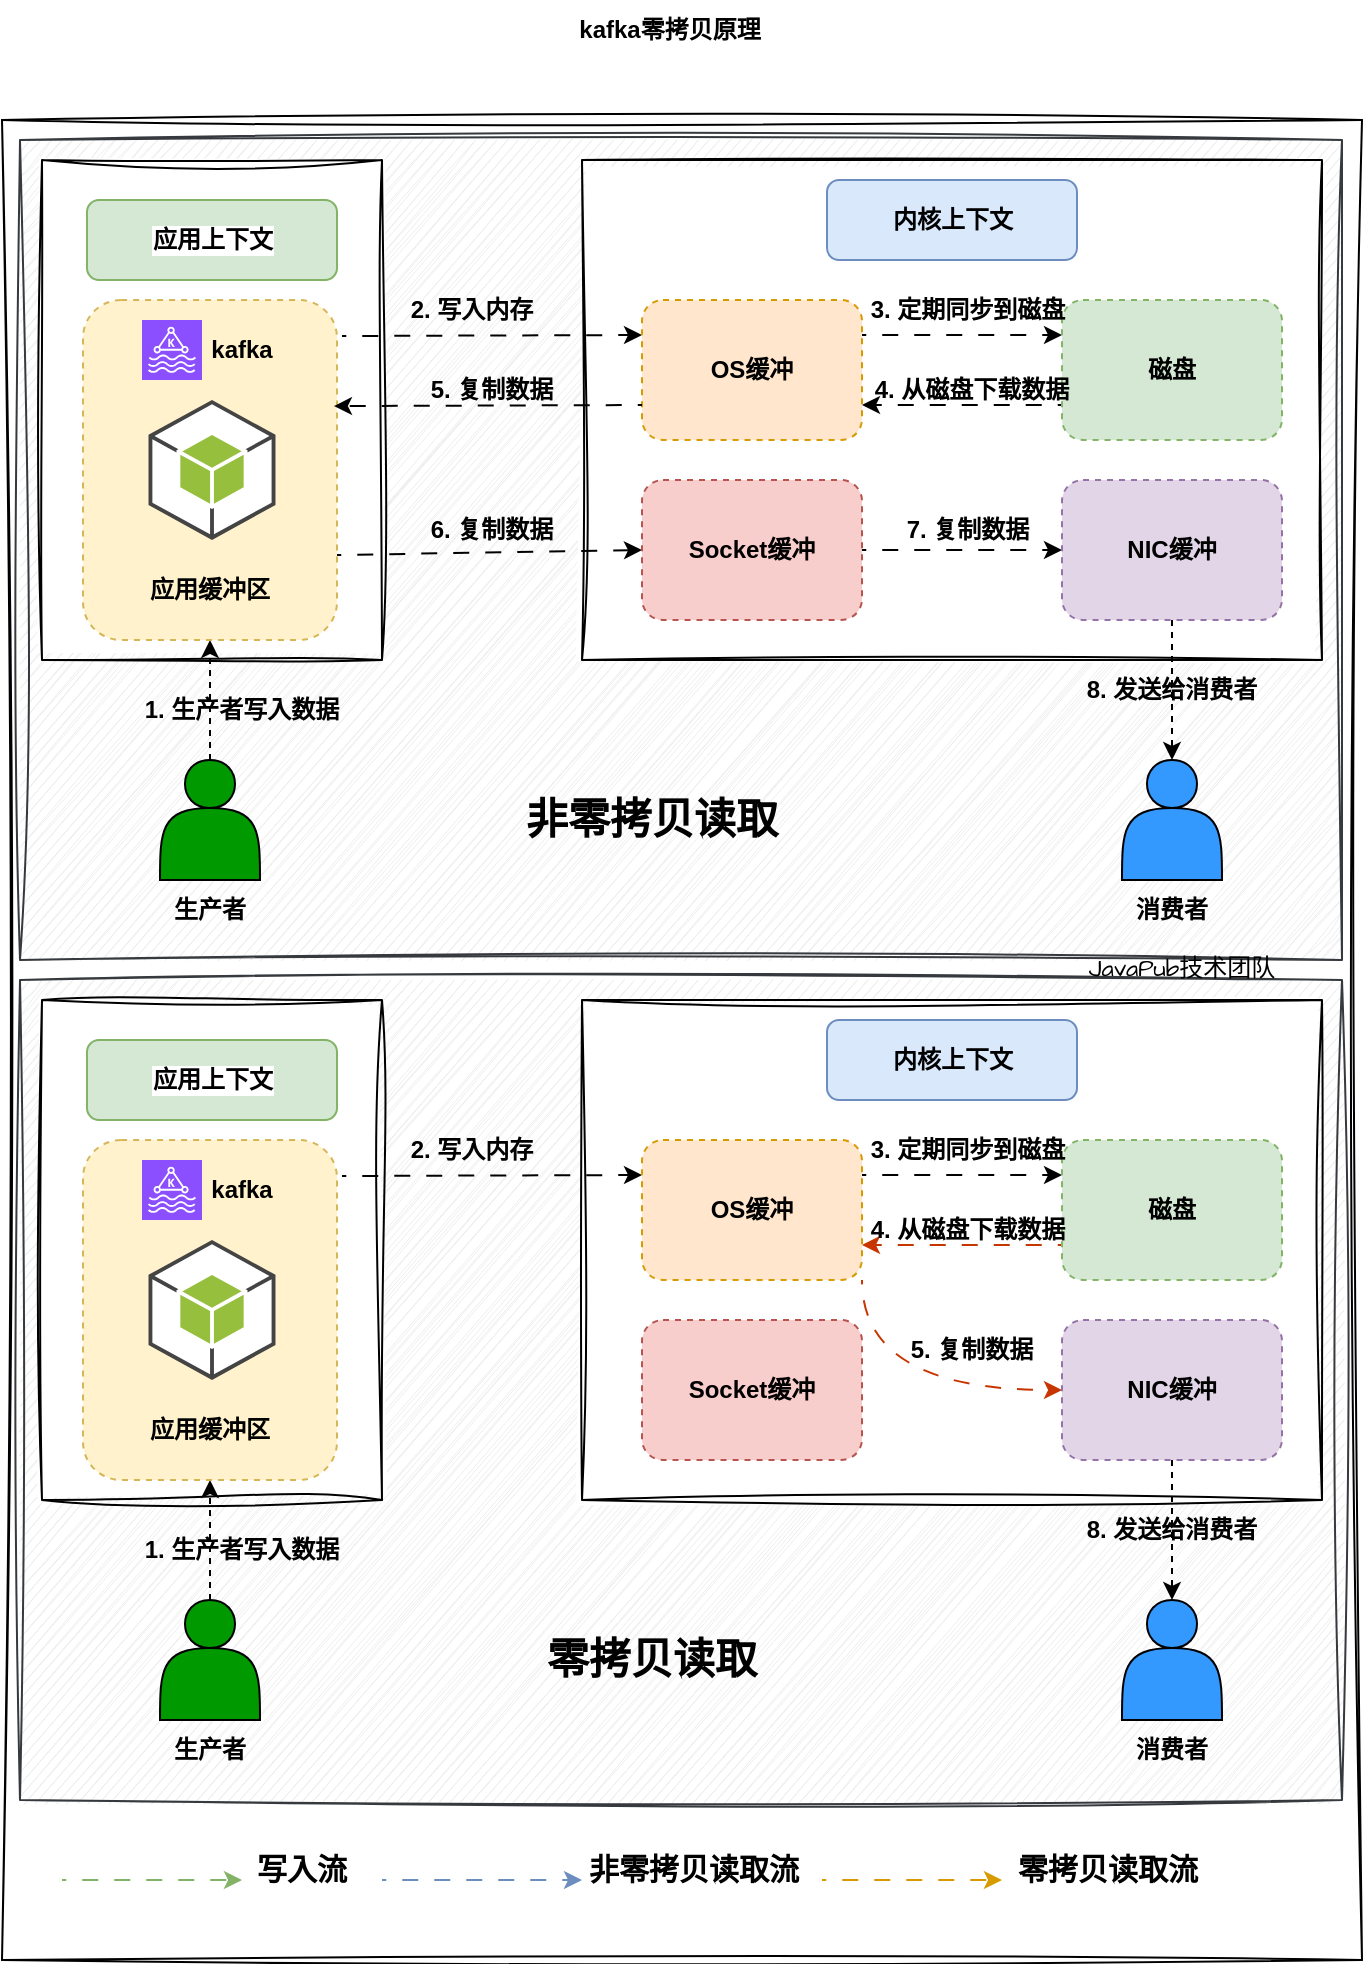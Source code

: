 <mxfile version="24.8.6">
  <diagram name="第 1 页" id="xZUxVmO0QzyeE03tcNul">
    <mxGraphModel dx="2074" dy="1121" grid="1" gridSize="10" guides="1" tooltips="1" connect="1" arrows="1" fold="1" page="1" pageScale="1" pageWidth="827" pageHeight="1169" math="0" shadow="0">
      <root>
        <mxCell id="0" />
        <mxCell id="1" parent="0" />
        <mxCell id="9CL9zmP4LFPNfcUy790W-1" value="" style="endArrow=none;html=1;rounded=0;sketch=1;hachureGap=4;jiggle=2;curveFitting=1;fontFamily=Architects Daughter;fontSource=https%3A%2F%2Ffonts.googleapis.com%2Fcss%3Ffamily%3DArchitects%2BDaughter;" parent="1" edge="1">
          <mxGeometry width="50" height="50" relative="1" as="geometry">
            <mxPoint x="80" y="120" as="sourcePoint" />
            <mxPoint x="760" y="120" as="targetPoint" />
          </mxGeometry>
        </mxCell>
        <mxCell id="9CL9zmP4LFPNfcUy790W-2" value="" style="endArrow=none;html=1;rounded=0;sketch=1;hachureGap=4;jiggle=2;curveFitting=1;fontFamily=Architects Daughter;fontSource=https%3A%2F%2Ffonts.googleapis.com%2Fcss%3Ffamily%3DArchitects%2BDaughter;" parent="1" edge="1">
          <mxGeometry width="50" height="50" relative="1" as="geometry">
            <mxPoint x="80" y="120" as="sourcePoint" />
            <mxPoint x="80" y="1040" as="targetPoint" />
          </mxGeometry>
        </mxCell>
        <mxCell id="9CL9zmP4LFPNfcUy790W-3" value="" style="endArrow=none;html=1;rounded=0;sketch=1;hachureGap=4;jiggle=2;curveFitting=1;fontFamily=Architects Daughter;fontSource=https%3A%2F%2Ffonts.googleapis.com%2Fcss%3Ffamily%3DArchitects%2BDaughter;" parent="1" edge="1">
          <mxGeometry width="50" height="50" relative="1" as="geometry">
            <mxPoint x="80" y="1040" as="sourcePoint" />
            <mxPoint x="760" y="1040" as="targetPoint" />
          </mxGeometry>
        </mxCell>
        <mxCell id="9CL9zmP4LFPNfcUy790W-4" value="" style="endArrow=none;html=1;rounded=0;sketch=1;hachureGap=4;jiggle=2;curveFitting=1;fontFamily=Architects Daughter;fontSource=https%3A%2F%2Ffonts.googleapis.com%2Fcss%3Ffamily%3DArchitects%2BDaughter;" parent="1" edge="1">
          <mxGeometry width="50" height="50" relative="1" as="geometry">
            <mxPoint x="760" y="120" as="sourcePoint" />
            <mxPoint x="760" y="1040" as="targetPoint" />
          </mxGeometry>
        </mxCell>
        <mxCell id="9CL9zmP4LFPNfcUy790W-5" value="kafka零拷贝原理" style="text;html=1;align=center;verticalAlign=middle;whiteSpace=wrap;rounded=0;fontFamily=Helvetica;fontStyle=1" parent="1" vertex="1">
          <mxGeometry x="339" y="60" width="150" height="30" as="geometry" />
        </mxCell>
        <mxCell id="9CL9zmP4LFPNfcUy790W-6" value="" style="rounded=0;whiteSpace=wrap;html=1;sketch=1;hachureGap=4;jiggle=2;curveFitting=1;fontFamily=Architects Daughter;fontSource=https%3A%2F%2Ffonts.googleapis.com%2Fcss%3Ffamily%3DArchitects%2BDaughter;fillColor=#eeeeee;strokeColor=#36393d;" parent="1" vertex="1">
          <mxGeometry x="89" y="130" width="661" height="410" as="geometry" />
        </mxCell>
        <mxCell id="9CL9zmP4LFPNfcUy790W-8" value="" style="rounded=0;whiteSpace=wrap;html=1;sketch=1;hachureGap=4;jiggle=2;curveFitting=1;fontFamily=Architects Daughter;fontSource=https%3A%2F%2Ffonts.googleapis.com%2Fcss%3Ffamily%3DArchitects%2BDaughter;" parent="1" vertex="1">
          <mxGeometry x="100" y="140" width="170" height="250" as="geometry" />
        </mxCell>
        <mxCell id="9CL9zmP4LFPNfcUy790W-9" value="" style="rounded=0;whiteSpace=wrap;html=1;sketch=1;hachureGap=4;jiggle=2;curveFitting=1;fontFamily=Architects Daughter;fontSource=https%3A%2F%2Ffonts.googleapis.com%2Fcss%3Ffamily%3DArchitects%2BDaughter;" parent="1" vertex="1">
          <mxGeometry x="370" y="140" width="370" height="250" as="geometry" />
        </mxCell>
        <mxCell id="ygq_wts_tE9H-VwJx9VZ-4" style="edgeStyle=orthogonalEdgeStyle;rounded=0;hachureGap=4;orthogonalLoop=1;jettySize=auto;html=1;exitX=0.5;exitY=0;exitDx=0;exitDy=0;entryX=0.5;entryY=1;entryDx=0;entryDy=0;fontFamily=Architects Daughter;fontSource=https%3A%2F%2Ffonts.googleapis.com%2Fcss%3Ffamily%3DArchitects%2BDaughter;dashed=1;" edge="1" parent="1" source="9CL9zmP4LFPNfcUy790W-10" target="Y2V3gx6UrDkcxiyq-HQh-3">
          <mxGeometry relative="1" as="geometry" />
        </mxCell>
        <mxCell id="9CL9zmP4LFPNfcUy790W-10" value="" style="shape=actor;whiteSpace=wrap;html=1;hachureGap=4;fontFamily=Architects Daughter;fontSource=https%3A%2F%2Ffonts.googleapis.com%2Fcss%3Ffamily%3DArchitects%2BDaughter;fillColor=#009900;" parent="1" vertex="1">
          <mxGeometry x="159" y="440" width="50" height="60" as="geometry" />
        </mxCell>
        <mxCell id="9CL9zmP4LFPNfcUy790W-11" value="" style="shape=actor;whiteSpace=wrap;html=1;hachureGap=4;fontFamily=Architects Daughter;fontSource=https%3A%2F%2Ffonts.googleapis.com%2Fcss%3Ffamily%3DArchitects%2BDaughter;fillColor=#3399FF;" parent="1" vertex="1">
          <mxGeometry x="640" y="440" width="50" height="60" as="geometry" />
        </mxCell>
        <mxCell id="Y2V3gx6UrDkcxiyq-HQh-1" value="应用上下文" style="rounded=1;whiteSpace=wrap;html=1;hachureGap=4;fontFamily=Helvetica;fontStyle=1;labelBackgroundColor=default;fillColor=#d5e8d4;strokeColor=#82b366;" parent="1" vertex="1">
          <mxGeometry x="122.5" y="160" width="125" height="40" as="geometry" />
        </mxCell>
        <mxCell id="Y2V3gx6UrDkcxiyq-HQh-2" value="内核上下文" style="rounded=1;whiteSpace=wrap;html=1;hachureGap=4;fontFamily=Helvetica;fontStyle=1;fillColor=#dae8fc;strokeColor=#6c8ebf;" parent="1" vertex="1">
          <mxGeometry x="492.5" y="150" width="125" height="40" as="geometry" />
        </mxCell>
        <mxCell id="ygq_wts_tE9H-VwJx9VZ-14" style="rounded=0;hachureGap=4;orthogonalLoop=1;jettySize=auto;html=1;entryX=0;entryY=0.25;entryDx=0;entryDy=0;fontFamily=Architects Daughter;fontSource=https%3A%2F%2Ffonts.googleapis.com%2Fcss%3Ffamily%3DArchitects%2BDaughter;flowAnimation=1;" edge="1" parent="1" target="ygq_wts_tE9H-VwJx9VZ-8">
          <mxGeometry relative="1" as="geometry">
            <mxPoint x="250" y="228" as="sourcePoint" />
          </mxGeometry>
        </mxCell>
        <mxCell id="ygq_wts_tE9H-VwJx9VZ-16" style="rounded=0;hachureGap=4;orthogonalLoop=1;jettySize=auto;html=1;exitX=1;exitY=0.75;exitDx=0;exitDy=0;entryX=0;entryY=0.5;entryDx=0;entryDy=0;fontFamily=Architects Daughter;fontSource=https%3A%2F%2Ffonts.googleapis.com%2Fcss%3Ffamily%3DArchitects%2BDaughter;flowAnimation=1;" edge="1" parent="1" source="Y2V3gx6UrDkcxiyq-HQh-3" target="ygq_wts_tE9H-VwJx9VZ-9">
          <mxGeometry relative="1" as="geometry" />
        </mxCell>
        <mxCell id="Y2V3gx6UrDkcxiyq-HQh-3" value="" style="rounded=1;whiteSpace=wrap;html=1;hachureGap=4;fontFamily=Architects Daughter;fontSource=https%3A%2F%2Ffonts.googleapis.com%2Fcss%3Ffamily%3DArchitects%2BDaughter;dashed=1;fillColor=#fff2cc;strokeColor=#d6b656;" parent="1" vertex="1">
          <mxGeometry x="120.5" y="210" width="127" height="170" as="geometry" />
        </mxCell>
        <mxCell id="Y2V3gx6UrDkcxiyq-HQh-4" value="" style="points=[[0,0,0],[0.25,0,0],[0.5,0,0],[0.75,0,0],[1,0,0],[0,1,0],[0.25,1,0],[0.5,1,0],[0.75,1,0],[1,1,0],[0,0.25,0],[0,0.5,0],[0,0.75,0],[1,0.25,0],[1,0.5,0],[1,0.75,0]];outlineConnect=0;fontColor=#232F3E;fillColor=#8C4FFF;strokeColor=#ffffff;dashed=0;verticalLabelPosition=bottom;verticalAlign=top;align=center;html=1;fontSize=12;fontStyle=0;aspect=fixed;shape=mxgraph.aws4.resourceIcon;resIcon=mxgraph.aws4.managed_streaming_for_kafka;hachureGap=4;fontFamily=Architects Daughter;fontSource=https%3A%2F%2Ffonts.googleapis.com%2Fcss%3Ffamily%3DArchitects%2BDaughter;shadow=0;" parent="1" vertex="1">
          <mxGeometry x="150" y="220" width="30" height="30" as="geometry" />
        </mxCell>
        <mxCell id="ygq_wts_tE9H-VwJx9VZ-1" value="" style="outlineConnect=0;dashed=0;verticalLabelPosition=bottom;verticalAlign=top;align=center;html=1;shape=mxgraph.aws3.android;fillColor=#96BF3D;gradientColor=none;hachureGap=4;fontFamily=Architects Daughter;fontSource=https%3A%2F%2Ffonts.googleapis.com%2Fcss%3Ffamily%3DArchitects%2BDaughter;" vertex="1" parent="1">
          <mxGeometry x="153.25" y="260" width="63.5" height="70" as="geometry" />
        </mxCell>
        <mxCell id="ygq_wts_tE9H-VwJx9VZ-2" value="kafka" style="text;html=1;align=center;verticalAlign=middle;whiteSpace=wrap;rounded=0;fontFamily=Helvetica;fontStyle=1" vertex="1" parent="1">
          <mxGeometry x="180" y="225" width="40" height="20" as="geometry" />
        </mxCell>
        <mxCell id="ygq_wts_tE9H-VwJx9VZ-3" value="应用缓冲区" style="text;html=1;align=center;verticalAlign=middle;whiteSpace=wrap;rounded=0;fontFamily=Helvetica;fontStyle=1" vertex="1" parent="1">
          <mxGeometry x="129" y="340" width="110" height="30" as="geometry" />
        </mxCell>
        <mxCell id="ygq_wts_tE9H-VwJx9VZ-5" value="生产者" style="text;html=1;align=center;verticalAlign=middle;whiteSpace=wrap;rounded=0;fontFamily=Helvetica;fontStyle=1" vertex="1" parent="1">
          <mxGeometry x="129" y="500" width="110" height="30" as="geometry" />
        </mxCell>
        <mxCell id="ygq_wts_tE9H-VwJx9VZ-6" value="1. 生产者写入数据" style="text;html=1;align=center;verticalAlign=middle;whiteSpace=wrap;rounded=0;fontFamily=Helvetica;fontStyle=1" vertex="1" parent="1">
          <mxGeometry x="145" y="400" width="110" height="30" as="geometry" />
        </mxCell>
        <mxCell id="ygq_wts_tE9H-VwJx9VZ-17" style="rounded=0;hachureGap=4;orthogonalLoop=1;jettySize=auto;html=1;exitX=1;exitY=0.25;exitDx=0;exitDy=0;entryX=0;entryY=0.25;entryDx=0;entryDy=0;fontFamily=Architects Daughter;fontSource=https%3A%2F%2Ffonts.googleapis.com%2Fcss%3Ffamily%3DArchitects%2BDaughter;flowAnimation=1;" edge="1" parent="1" source="ygq_wts_tE9H-VwJx9VZ-8" target="ygq_wts_tE9H-VwJx9VZ-11">
          <mxGeometry relative="1" as="geometry" />
        </mxCell>
        <mxCell id="ygq_wts_tE9H-VwJx9VZ-8" value="OS缓冲" style="rounded=1;whiteSpace=wrap;html=1;hachureGap=4;fontFamily=Helvetica;dashed=1;fontStyle=1;fillColor=#ffe6cc;strokeColor=#d79b00;" vertex="1" parent="1">
          <mxGeometry x="400" y="210" width="110" height="70" as="geometry" />
        </mxCell>
        <mxCell id="ygq_wts_tE9H-VwJx9VZ-19" style="rounded=0;hachureGap=4;orthogonalLoop=1;jettySize=auto;html=1;exitX=1;exitY=0.5;exitDx=0;exitDy=0;entryX=0;entryY=0.5;entryDx=0;entryDy=0;fontFamily=Architects Daughter;fontSource=https%3A%2F%2Ffonts.googleapis.com%2Fcss%3Ffamily%3DArchitects%2BDaughter;flowAnimation=1;" edge="1" parent="1" source="ygq_wts_tE9H-VwJx9VZ-9" target="ygq_wts_tE9H-VwJx9VZ-12">
          <mxGeometry relative="1" as="geometry" />
        </mxCell>
        <mxCell id="ygq_wts_tE9H-VwJx9VZ-9" value="Socket缓冲" style="rounded=1;whiteSpace=wrap;html=1;hachureGap=4;fontFamily=Helvetica;dashed=1;fontStyle=1;fillColor=#f8cecc;strokeColor=#b85450;" vertex="1" parent="1">
          <mxGeometry x="400" y="300" width="110" height="70" as="geometry" />
        </mxCell>
        <mxCell id="ygq_wts_tE9H-VwJx9VZ-18" style="rounded=0;hachureGap=4;orthogonalLoop=1;jettySize=auto;html=1;exitX=0;exitY=0.75;exitDx=0;exitDy=0;entryX=1;entryY=0.75;entryDx=0;entryDy=0;fontFamily=Architects Daughter;fontSource=https%3A%2F%2Ffonts.googleapis.com%2Fcss%3Ffamily%3DArchitects%2BDaughter;flowAnimation=1;" edge="1" parent="1" source="ygq_wts_tE9H-VwJx9VZ-11" target="ygq_wts_tE9H-VwJx9VZ-8">
          <mxGeometry relative="1" as="geometry" />
        </mxCell>
        <mxCell id="ygq_wts_tE9H-VwJx9VZ-11" value="磁盘" style="rounded=1;whiteSpace=wrap;html=1;hachureGap=4;fontFamily=Helvetica;dashed=1;fontStyle=1;fillColor=#d5e8d4;strokeColor=#82b366;" vertex="1" parent="1">
          <mxGeometry x="610" y="210" width="110" height="70" as="geometry" />
        </mxCell>
        <mxCell id="ygq_wts_tE9H-VwJx9VZ-29" style="edgeStyle=orthogonalEdgeStyle;rounded=0;hachureGap=4;orthogonalLoop=1;jettySize=auto;html=1;exitX=0.5;exitY=1;exitDx=0;exitDy=0;entryX=0.5;entryY=0;entryDx=0;entryDy=0;fontFamily=Architects Daughter;fontSource=https%3A%2F%2Ffonts.googleapis.com%2Fcss%3Ffamily%3DArchitects%2BDaughter;dashed=1;" edge="1" parent="1" source="ygq_wts_tE9H-VwJx9VZ-12" target="9CL9zmP4LFPNfcUy790W-11">
          <mxGeometry relative="1" as="geometry" />
        </mxCell>
        <mxCell id="ygq_wts_tE9H-VwJx9VZ-12" value="NIC缓冲" style="rounded=1;whiteSpace=wrap;html=1;hachureGap=4;fontFamily=Helvetica;dashed=1;fontStyle=1;fillColor=#e1d5e7;strokeColor=#9673a6;" vertex="1" parent="1">
          <mxGeometry x="610" y="300" width="110" height="70" as="geometry" />
        </mxCell>
        <mxCell id="ygq_wts_tE9H-VwJx9VZ-15" style="rounded=0;hachureGap=4;orthogonalLoop=1;jettySize=auto;html=1;exitX=0;exitY=0.75;exitDx=0;exitDy=0;entryX=0.988;entryY=0.312;entryDx=0;entryDy=0;entryPerimeter=0;fontFamily=Architects Daughter;fontSource=https%3A%2F%2Ffonts.googleapis.com%2Fcss%3Ffamily%3DArchitects%2BDaughter;flowAnimation=1;" edge="1" parent="1" source="ygq_wts_tE9H-VwJx9VZ-8" target="Y2V3gx6UrDkcxiyq-HQh-3">
          <mxGeometry relative="1" as="geometry" />
        </mxCell>
        <mxCell id="ygq_wts_tE9H-VwJx9VZ-21" value="2. 写入内存" style="text;html=1;align=center;verticalAlign=middle;whiteSpace=wrap;rounded=0;fontFamily=Helvetica;fontStyle=1" vertex="1" parent="1">
          <mxGeometry x="260" y="200" width="110" height="30" as="geometry" />
        </mxCell>
        <mxCell id="ygq_wts_tE9H-VwJx9VZ-22" value="5. 复制数据" style="text;html=1;align=center;verticalAlign=middle;whiteSpace=wrap;rounded=0;fontFamily=Helvetica;fontStyle=1" vertex="1" parent="1">
          <mxGeometry x="270" y="240" width="110" height="30" as="geometry" />
        </mxCell>
        <mxCell id="ygq_wts_tE9H-VwJx9VZ-23" value="6. 复制数据" style="text;html=1;align=center;verticalAlign=middle;whiteSpace=wrap;rounded=0;fontFamily=Helvetica;fontStyle=1" vertex="1" parent="1">
          <mxGeometry x="270" y="310" width="110" height="30" as="geometry" />
        </mxCell>
        <mxCell id="ygq_wts_tE9H-VwJx9VZ-24" value="3. 定期同步到磁盘" style="text;html=1;align=center;verticalAlign=middle;whiteSpace=wrap;rounded=0;fontFamily=Helvetica;fontStyle=1" vertex="1" parent="1">
          <mxGeometry x="507.5" y="200" width="110" height="30" as="geometry" />
        </mxCell>
        <mxCell id="ygq_wts_tE9H-VwJx9VZ-25" value="4. 从磁盘下载数据" style="text;html=1;align=center;verticalAlign=middle;whiteSpace=wrap;rounded=0;fontFamily=Helvetica;fontStyle=1" vertex="1" parent="1">
          <mxGeometry x="510" y="240" width="110" height="30" as="geometry" />
        </mxCell>
        <mxCell id="ygq_wts_tE9H-VwJx9VZ-26" value="7. 复制数据" style="text;html=1;align=center;verticalAlign=middle;whiteSpace=wrap;rounded=0;fontFamily=Helvetica;fontStyle=1" vertex="1" parent="1">
          <mxGeometry x="507.5" y="310" width="110" height="30" as="geometry" />
        </mxCell>
        <mxCell id="ygq_wts_tE9H-VwJx9VZ-27" value="&lt;b&gt;&lt;font style=&quot;font-size: 21px;&quot;&gt;非零拷贝读取&lt;/font&gt;&lt;/b&gt;" style="text;html=1;align=center;verticalAlign=middle;whiteSpace=wrap;rounded=0;fontFamily=Architects Daughter;fontSource=https%3A%2F%2Ffonts.googleapis.com%2Fcss%3Ffamily%3DArchitects%2BDaughter;" vertex="1" parent="1">
          <mxGeometry x="330" y="455" width="150" height="30" as="geometry" />
        </mxCell>
        <mxCell id="ygq_wts_tE9H-VwJx9VZ-28" value="消费者" style="text;html=1;align=center;verticalAlign=middle;whiteSpace=wrap;rounded=0;fontFamily=Helvetica;fontStyle=1" vertex="1" parent="1">
          <mxGeometry x="610" y="500" width="110" height="30" as="geometry" />
        </mxCell>
        <mxCell id="ygq_wts_tE9H-VwJx9VZ-30" value="8. 发送给消费者" style="text;html=1;align=center;verticalAlign=middle;whiteSpace=wrap;rounded=0;fontFamily=Helvetica;fontStyle=1" vertex="1" parent="1">
          <mxGeometry x="610" y="390" width="110" height="30" as="geometry" />
        </mxCell>
        <mxCell id="ygq_wts_tE9H-VwJx9VZ-31" value="" style="rounded=0;whiteSpace=wrap;html=1;sketch=1;hachureGap=4;jiggle=2;curveFitting=1;fontFamily=Architects Daughter;fontSource=https%3A%2F%2Ffonts.googleapis.com%2Fcss%3Ffamily%3DArchitects%2BDaughter;fillColor=#eeeeee;strokeColor=#36393d;" vertex="1" parent="1">
          <mxGeometry x="89" y="550" width="661" height="410" as="geometry" />
        </mxCell>
        <mxCell id="ygq_wts_tE9H-VwJx9VZ-32" value="" style="rounded=0;whiteSpace=wrap;html=1;sketch=1;hachureGap=4;jiggle=2;curveFitting=1;fontFamily=Architects Daughter;fontSource=https%3A%2F%2Ffonts.googleapis.com%2Fcss%3Ffamily%3DArchitects%2BDaughter;" vertex="1" parent="1">
          <mxGeometry x="100" y="560" width="170" height="250" as="geometry" />
        </mxCell>
        <mxCell id="ygq_wts_tE9H-VwJx9VZ-33" value="" style="rounded=0;whiteSpace=wrap;html=1;sketch=1;hachureGap=4;jiggle=2;curveFitting=1;fontFamily=Architects Daughter;fontSource=https%3A%2F%2Ffonts.googleapis.com%2Fcss%3Ffamily%3DArchitects%2BDaughter;" vertex="1" parent="1">
          <mxGeometry x="370" y="560" width="370" height="250" as="geometry" />
        </mxCell>
        <mxCell id="ygq_wts_tE9H-VwJx9VZ-34" style="edgeStyle=orthogonalEdgeStyle;rounded=0;hachureGap=4;orthogonalLoop=1;jettySize=auto;html=1;exitX=0.5;exitY=0;exitDx=0;exitDy=0;entryX=0.5;entryY=1;entryDx=0;entryDy=0;fontFamily=Architects Daughter;fontSource=https%3A%2F%2Ffonts.googleapis.com%2Fcss%3Ffamily%3DArchitects%2BDaughter;dashed=1;" edge="1" parent="1" source="ygq_wts_tE9H-VwJx9VZ-35" target="ygq_wts_tE9H-VwJx9VZ-41">
          <mxGeometry relative="1" as="geometry" />
        </mxCell>
        <mxCell id="ygq_wts_tE9H-VwJx9VZ-35" value="" style="shape=actor;whiteSpace=wrap;html=1;hachureGap=4;fontFamily=Architects Daughter;fontSource=https%3A%2F%2Ffonts.googleapis.com%2Fcss%3Ffamily%3DArchitects%2BDaughter;fillColor=#009900;" vertex="1" parent="1">
          <mxGeometry x="159" y="860" width="50" height="60" as="geometry" />
        </mxCell>
        <mxCell id="ygq_wts_tE9H-VwJx9VZ-36" value="" style="shape=actor;whiteSpace=wrap;html=1;hachureGap=4;fontFamily=Architects Daughter;fontSource=https%3A%2F%2Ffonts.googleapis.com%2Fcss%3Ffamily%3DArchitects%2BDaughter;fillColor=#3399FF;" vertex="1" parent="1">
          <mxGeometry x="640" y="860" width="50" height="60" as="geometry" />
        </mxCell>
        <mxCell id="ygq_wts_tE9H-VwJx9VZ-37" value="应用上下文" style="rounded=1;whiteSpace=wrap;html=1;hachureGap=4;fontFamily=Helvetica;fontStyle=1;labelBackgroundColor=default;fillColor=#d5e8d4;strokeColor=#82b366;" vertex="1" parent="1">
          <mxGeometry x="122.5" y="580" width="125" height="40" as="geometry" />
        </mxCell>
        <mxCell id="ygq_wts_tE9H-VwJx9VZ-38" value="内核上下文" style="rounded=1;whiteSpace=wrap;html=1;hachureGap=4;fontFamily=Helvetica;fontStyle=1;fillColor=#dae8fc;strokeColor=#6c8ebf;" vertex="1" parent="1">
          <mxGeometry x="492.5" y="570" width="125" height="40" as="geometry" />
        </mxCell>
        <mxCell id="ygq_wts_tE9H-VwJx9VZ-39" style="rounded=0;hachureGap=4;orthogonalLoop=1;jettySize=auto;html=1;entryX=0;entryY=0.25;entryDx=0;entryDy=0;fontFamily=Architects Daughter;fontSource=https%3A%2F%2Ffonts.googleapis.com%2Fcss%3Ffamily%3DArchitects%2BDaughter;flowAnimation=1;" edge="1" parent="1" target="ygq_wts_tE9H-VwJx9VZ-49">
          <mxGeometry relative="1" as="geometry">
            <mxPoint x="250" y="648" as="sourcePoint" />
          </mxGeometry>
        </mxCell>
        <mxCell id="ygq_wts_tE9H-VwJx9VZ-41" value="" style="rounded=1;whiteSpace=wrap;html=1;hachureGap=4;fontFamily=Architects Daughter;fontSource=https%3A%2F%2Ffonts.googleapis.com%2Fcss%3Ffamily%3DArchitects%2BDaughter;dashed=1;fillColor=#fff2cc;strokeColor=#d6b656;" vertex="1" parent="1">
          <mxGeometry x="120.5" y="630" width="127" height="170" as="geometry" />
        </mxCell>
        <mxCell id="ygq_wts_tE9H-VwJx9VZ-42" value="" style="points=[[0,0,0],[0.25,0,0],[0.5,0,0],[0.75,0,0],[1,0,0],[0,1,0],[0.25,1,0],[0.5,1,0],[0.75,1,0],[1,1,0],[0,0.25,0],[0,0.5,0],[0,0.75,0],[1,0.25,0],[1,0.5,0],[1,0.75,0]];outlineConnect=0;fontColor=#232F3E;fillColor=#8C4FFF;strokeColor=#ffffff;dashed=0;verticalLabelPosition=bottom;verticalAlign=top;align=center;html=1;fontSize=12;fontStyle=0;aspect=fixed;shape=mxgraph.aws4.resourceIcon;resIcon=mxgraph.aws4.managed_streaming_for_kafka;hachureGap=4;fontFamily=Architects Daughter;fontSource=https%3A%2F%2Ffonts.googleapis.com%2Fcss%3Ffamily%3DArchitects%2BDaughter;shadow=0;" vertex="1" parent="1">
          <mxGeometry x="150" y="640" width="30" height="30" as="geometry" />
        </mxCell>
        <mxCell id="ygq_wts_tE9H-VwJx9VZ-43" value="" style="outlineConnect=0;dashed=0;verticalLabelPosition=bottom;verticalAlign=top;align=center;html=1;shape=mxgraph.aws3.android;fillColor=#96BF3D;gradientColor=none;hachureGap=4;fontFamily=Architects Daughter;fontSource=https%3A%2F%2Ffonts.googleapis.com%2Fcss%3Ffamily%3DArchitects%2BDaughter;" vertex="1" parent="1">
          <mxGeometry x="153.25" y="680" width="63.5" height="70" as="geometry" />
        </mxCell>
        <mxCell id="ygq_wts_tE9H-VwJx9VZ-44" value="kafka" style="text;html=1;align=center;verticalAlign=middle;whiteSpace=wrap;rounded=0;fontFamily=Helvetica;fontStyle=1" vertex="1" parent="1">
          <mxGeometry x="180" y="645" width="40" height="20" as="geometry" />
        </mxCell>
        <mxCell id="ygq_wts_tE9H-VwJx9VZ-45" value="应用缓冲区" style="text;html=1;align=center;verticalAlign=middle;whiteSpace=wrap;rounded=0;fontFamily=Helvetica;fontStyle=1" vertex="1" parent="1">
          <mxGeometry x="129" y="760" width="110" height="30" as="geometry" />
        </mxCell>
        <mxCell id="ygq_wts_tE9H-VwJx9VZ-46" value="生产者" style="text;html=1;align=center;verticalAlign=middle;whiteSpace=wrap;rounded=0;fontFamily=Helvetica;fontStyle=1" vertex="1" parent="1">
          <mxGeometry x="129" y="920" width="110" height="30" as="geometry" />
        </mxCell>
        <mxCell id="ygq_wts_tE9H-VwJx9VZ-47" value="1. 生产者写入数据" style="text;html=1;align=center;verticalAlign=middle;whiteSpace=wrap;rounded=0;fontFamily=Helvetica;fontStyle=1" vertex="1" parent="1">
          <mxGeometry x="145" y="820" width="110" height="30" as="geometry" />
        </mxCell>
        <mxCell id="ygq_wts_tE9H-VwJx9VZ-48" style="rounded=0;hachureGap=4;orthogonalLoop=1;jettySize=auto;html=1;exitX=1;exitY=0.25;exitDx=0;exitDy=0;entryX=0;entryY=0.25;entryDx=0;entryDy=0;fontFamily=Architects Daughter;fontSource=https%3A%2F%2Ffonts.googleapis.com%2Fcss%3Ffamily%3DArchitects%2BDaughter;flowAnimation=1;" edge="1" parent="1" source="ygq_wts_tE9H-VwJx9VZ-49" target="ygq_wts_tE9H-VwJx9VZ-53">
          <mxGeometry relative="1" as="geometry" />
        </mxCell>
        <mxCell id="ygq_wts_tE9H-VwJx9VZ-49" value="OS缓冲" style="rounded=1;whiteSpace=wrap;html=1;hachureGap=4;fontFamily=Helvetica;dashed=1;fontStyle=1;fillColor=#ffe6cc;strokeColor=#d79b00;" vertex="1" parent="1">
          <mxGeometry x="400" y="630" width="110" height="70" as="geometry" />
        </mxCell>
        <mxCell id="ygq_wts_tE9H-VwJx9VZ-50" style="rounded=0;hachureGap=4;orthogonalLoop=1;jettySize=auto;html=1;exitX=1;exitY=1;exitDx=0;exitDy=0;entryX=0;entryY=0.5;entryDx=0;entryDy=0;fontFamily=Architects Daughter;fontSource=https%3A%2F%2Ffonts.googleapis.com%2Fcss%3Ffamily%3DArchitects%2BDaughter;flowAnimation=1;edgeStyle=orthogonalEdgeStyle;curved=1;fillColor=#fa6800;strokeColor=#C73500;" edge="1" parent="1" source="ygq_wts_tE9H-VwJx9VZ-49" target="ygq_wts_tE9H-VwJx9VZ-55">
          <mxGeometry relative="1" as="geometry" />
        </mxCell>
        <mxCell id="ygq_wts_tE9H-VwJx9VZ-51" value="Socket缓冲" style="rounded=1;whiteSpace=wrap;html=1;hachureGap=4;fontFamily=Helvetica;dashed=1;fontStyle=1;fillColor=#f8cecc;strokeColor=#b85450;" vertex="1" parent="1">
          <mxGeometry x="400" y="720" width="110" height="70" as="geometry" />
        </mxCell>
        <mxCell id="ygq_wts_tE9H-VwJx9VZ-52" style="rounded=0;hachureGap=4;orthogonalLoop=1;jettySize=auto;html=1;exitX=0;exitY=0.75;exitDx=0;exitDy=0;entryX=1;entryY=0.75;entryDx=0;entryDy=0;fontFamily=Architects Daughter;fontSource=https%3A%2F%2Ffonts.googleapis.com%2Fcss%3Ffamily%3DArchitects%2BDaughter;flowAnimation=1;fillColor=#fa6800;strokeColor=#C73500;" edge="1" parent="1" source="ygq_wts_tE9H-VwJx9VZ-53" target="ygq_wts_tE9H-VwJx9VZ-49">
          <mxGeometry relative="1" as="geometry" />
        </mxCell>
        <mxCell id="ygq_wts_tE9H-VwJx9VZ-53" value="磁盘" style="rounded=1;whiteSpace=wrap;html=1;hachureGap=4;fontFamily=Helvetica;dashed=1;fontStyle=1;fillColor=#d5e8d4;strokeColor=#82b366;" vertex="1" parent="1">
          <mxGeometry x="610" y="630" width="110" height="70" as="geometry" />
        </mxCell>
        <mxCell id="ygq_wts_tE9H-VwJx9VZ-54" style="edgeStyle=orthogonalEdgeStyle;rounded=0;hachureGap=4;orthogonalLoop=1;jettySize=auto;html=1;exitX=0.5;exitY=1;exitDx=0;exitDy=0;entryX=0.5;entryY=0;entryDx=0;entryDy=0;fontFamily=Architects Daughter;fontSource=https%3A%2F%2Ffonts.googleapis.com%2Fcss%3Ffamily%3DArchitects%2BDaughter;dashed=1;" edge="1" parent="1" source="ygq_wts_tE9H-VwJx9VZ-55" target="ygq_wts_tE9H-VwJx9VZ-36">
          <mxGeometry relative="1" as="geometry" />
        </mxCell>
        <mxCell id="ygq_wts_tE9H-VwJx9VZ-55" value="NIC缓冲" style="rounded=1;whiteSpace=wrap;html=1;hachureGap=4;fontFamily=Helvetica;dashed=1;fontStyle=1;fillColor=#e1d5e7;strokeColor=#9673a6;" vertex="1" parent="1">
          <mxGeometry x="610" y="720" width="110" height="70" as="geometry" />
        </mxCell>
        <mxCell id="ygq_wts_tE9H-VwJx9VZ-57" value="2. 写入内存" style="text;html=1;align=center;verticalAlign=middle;whiteSpace=wrap;rounded=0;fontFamily=Helvetica;fontStyle=1" vertex="1" parent="1">
          <mxGeometry x="260" y="620" width="110" height="30" as="geometry" />
        </mxCell>
        <mxCell id="ygq_wts_tE9H-VwJx9VZ-60" value="3. 定期同步到磁盘" style="text;html=1;align=center;verticalAlign=middle;whiteSpace=wrap;rounded=0;fontFamily=Helvetica;fontStyle=1" vertex="1" parent="1">
          <mxGeometry x="507.5" y="620" width="110" height="30" as="geometry" />
        </mxCell>
        <mxCell id="ygq_wts_tE9H-VwJx9VZ-61" value="4. 从磁盘下载数据" style="text;html=1;align=center;verticalAlign=middle;whiteSpace=wrap;rounded=0;fontFamily=Helvetica;fontStyle=1" vertex="1" parent="1">
          <mxGeometry x="507.5" y="660" width="110" height="30" as="geometry" />
        </mxCell>
        <mxCell id="ygq_wts_tE9H-VwJx9VZ-62" value="5. 复制数据" style="text;html=1;align=center;verticalAlign=middle;whiteSpace=wrap;rounded=0;fontFamily=Helvetica;fontStyle=1" vertex="1" parent="1">
          <mxGeometry x="510" y="720" width="110" height="30" as="geometry" />
        </mxCell>
        <mxCell id="ygq_wts_tE9H-VwJx9VZ-63" value="&lt;b&gt;&lt;font style=&quot;font-size: 21px;&quot;&gt;零拷贝读取&lt;/font&gt;&lt;/b&gt;" style="text;html=1;align=center;verticalAlign=middle;whiteSpace=wrap;rounded=0;fontFamily=Architects Daughter;fontSource=https%3A%2F%2Ffonts.googleapis.com%2Fcss%3Ffamily%3DArchitects%2BDaughter;" vertex="1" parent="1">
          <mxGeometry x="330" y="875" width="150" height="30" as="geometry" />
        </mxCell>
        <mxCell id="ygq_wts_tE9H-VwJx9VZ-64" value="消费者" style="text;html=1;align=center;verticalAlign=middle;whiteSpace=wrap;rounded=0;fontFamily=Helvetica;fontStyle=1" vertex="1" parent="1">
          <mxGeometry x="610" y="920" width="110" height="30" as="geometry" />
        </mxCell>
        <mxCell id="ygq_wts_tE9H-VwJx9VZ-65" value="8. 发送给消费者" style="text;html=1;align=center;verticalAlign=middle;whiteSpace=wrap;rounded=0;fontFamily=Helvetica;fontStyle=1" vertex="1" parent="1">
          <mxGeometry x="610" y="810" width="110" height="30" as="geometry" />
        </mxCell>
        <mxCell id="ygq_wts_tE9H-VwJx9VZ-66" value="" style="endArrow=classic;html=1;rounded=0;hachureGap=4;fontFamily=Architects Daughter;fontSource=https%3A%2F%2Ffonts.googleapis.com%2Fcss%3Ffamily%3DArchitects%2BDaughter;flowAnimation=1;fillColor=#d5e8d4;strokeColor=#82b366;" edge="1" parent="1">
          <mxGeometry width="50" height="50" relative="1" as="geometry">
            <mxPoint x="110" y="1000" as="sourcePoint" />
            <mxPoint x="200" y="1000" as="targetPoint" />
          </mxGeometry>
        </mxCell>
        <mxCell id="ygq_wts_tE9H-VwJx9VZ-67" value="&lt;font size=&quot;1&quot; face=&quot;Helvetica&quot;&gt;&lt;b style=&quot;font-size: 15px;&quot;&gt;写入流&lt;/b&gt;&lt;/font&gt;" style="text;html=1;align=center;verticalAlign=middle;whiteSpace=wrap;rounded=0;fontFamily=Architects Daughter;fontSource=https%3A%2F%2Ffonts.googleapis.com%2Fcss%3Ffamily%3DArchitects%2BDaughter;" vertex="1" parent="1">
          <mxGeometry x="200" y="980" width="60" height="30" as="geometry" />
        </mxCell>
        <mxCell id="ygq_wts_tE9H-VwJx9VZ-69" value="&lt;font size=&quot;1&quot; face=&quot;Helvetica&quot;&gt;&lt;b style=&quot;font-size: 15px;&quot;&gt;非零拷贝读取流&lt;/b&gt;&lt;/font&gt;" style="text;html=1;align=center;verticalAlign=middle;whiteSpace=wrap;rounded=0;fontFamily=Architects Daughter;fontSource=https%3A%2F%2Ffonts.googleapis.com%2Fcss%3Ffamily%3DArchitects%2BDaughter;" vertex="1" parent="1">
          <mxGeometry x="363" y="980" width="126" height="30" as="geometry" />
        </mxCell>
        <mxCell id="ygq_wts_tE9H-VwJx9VZ-70" value="&lt;font size=&quot;1&quot; face=&quot;Helvetica&quot;&gt;&lt;b style=&quot;font-size: 15px;&quot;&gt;零拷贝读取流&lt;/b&gt;&lt;/font&gt;" style="text;html=1;align=center;verticalAlign=middle;whiteSpace=wrap;rounded=0;fontFamily=Architects Daughter;fontSource=https%3A%2F%2Ffonts.googleapis.com%2Fcss%3Ffamily%3DArchitects%2BDaughter;" vertex="1" parent="1">
          <mxGeometry x="570" y="980" width="126" height="30" as="geometry" />
        </mxCell>
        <mxCell id="ygq_wts_tE9H-VwJx9VZ-71" value="" style="endArrow=classic;html=1;rounded=0;hachureGap=4;fontFamily=Architects Daughter;fontSource=https%3A%2F%2Ffonts.googleapis.com%2Fcss%3Ffamily%3DArchitects%2BDaughter;flowAnimation=1;fillColor=#dae8fc;strokeColor=#6c8ebf;" edge="1" parent="1">
          <mxGeometry width="50" height="50" relative="1" as="geometry">
            <mxPoint x="270" y="1000" as="sourcePoint" />
            <mxPoint x="370" y="1000" as="targetPoint" />
          </mxGeometry>
        </mxCell>
        <mxCell id="ygq_wts_tE9H-VwJx9VZ-72" value="" style="endArrow=classic;html=1;rounded=0;hachureGap=4;fontFamily=Architects Daughter;fontSource=https%3A%2F%2Ffonts.googleapis.com%2Fcss%3Ffamily%3DArchitects%2BDaughter;flowAnimation=1;fillColor=#ffe6cc;strokeColor=#d79b00;" edge="1" parent="1">
          <mxGeometry width="50" height="50" relative="1" as="geometry">
            <mxPoint x="490" y="1000" as="sourcePoint" />
            <mxPoint x="580" y="1000" as="targetPoint" />
          </mxGeometry>
        </mxCell>
        <mxCell id="ygq_wts_tE9H-VwJx9VZ-73" value="JavaPub技术团队" style="text;html=1;align=center;verticalAlign=middle;whiteSpace=wrap;rounded=0;fontFamily=Architects Daughter;fontSource=https%3A%2F%2Ffonts.googleapis.com%2Fcss%3Ffamily%3DArchitects%2BDaughter;" vertex="1" parent="1">
          <mxGeometry x="620" y="540" width="100" height="10" as="geometry" />
        </mxCell>
      </root>
    </mxGraphModel>
  </diagram>
</mxfile>

